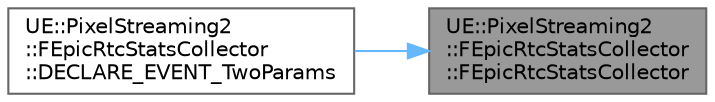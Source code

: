 digraph "UE::PixelStreaming2::FEpicRtcStatsCollector::FEpicRtcStatsCollector"
{
 // INTERACTIVE_SVG=YES
 // LATEX_PDF_SIZE
  bgcolor="transparent";
  edge [fontname=Helvetica,fontsize=10,labelfontname=Helvetica,labelfontsize=10];
  node [fontname=Helvetica,fontsize=10,shape=box,height=0.2,width=0.4];
  rankdir="RL";
  Node1 [id="Node000001",label="UE::PixelStreaming2\l::FEpicRtcStatsCollector\l::FEpicRtcStatsCollector",height=0.2,width=0.4,color="gray40", fillcolor="grey60", style="filled", fontcolor="black",tooltip=" "];
  Node1 -> Node2 [id="edge1_Node000001_Node000002",dir="back",color="steelblue1",style="solid",tooltip=" "];
  Node2 [id="Node000002",label="UE::PixelStreaming2\l::FEpicRtcStatsCollector\l::DECLARE_EVENT_TwoParams",height=0.2,width=0.4,color="grey40", fillcolor="white", style="filled",URL="$d9/d56/classUE_1_1PixelStreaming2_1_1FEpicRtcStatsCollector.html#a67738aa5aff4f9bf76bb984d63952842",tooltip=" "];
}
